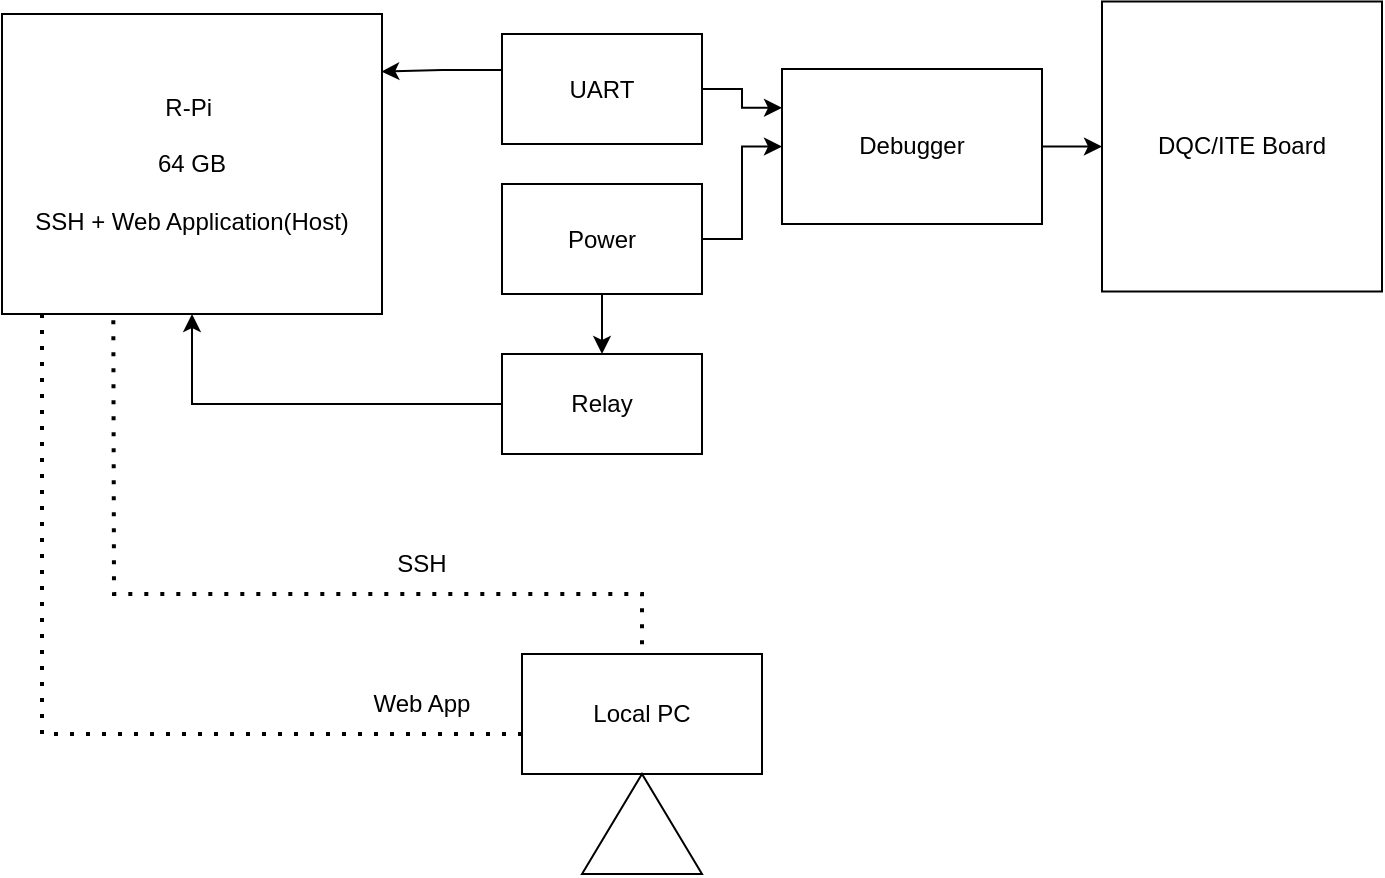 <mxfile version="24.7.7">
  <diagram name="Page-1" id="JxampNL0Ej3k2KaPyQAo">
    <mxGraphModel dx="774" dy="459" grid="1" gridSize="10" guides="1" tooltips="1" connect="1" arrows="1" fold="1" page="1" pageScale="1" pageWidth="827" pageHeight="1169" math="0" shadow="0">
      <root>
        <mxCell id="0" />
        <mxCell id="1" parent="0" />
        <mxCell id="fvj22ZWd0LQlKyJpi2xt-1" value="Local PC" style="rounded=0;whiteSpace=wrap;html=1;" vertex="1" parent="1">
          <mxGeometry x="360" y="440" width="120" height="60" as="geometry" />
        </mxCell>
        <mxCell id="fvj22ZWd0LQlKyJpi2xt-2" value="" style="triangle;whiteSpace=wrap;html=1;direction=north;" vertex="1" parent="1">
          <mxGeometry x="390" y="500" width="60" height="50" as="geometry" />
        </mxCell>
        <mxCell id="fvj22ZWd0LQlKyJpi2xt-3" value="R-Pi&amp;nbsp;&lt;br&gt;&lt;br&gt;64 GB&lt;br&gt;&lt;br&gt;SSH + Web Application(Host)" style="rounded=0;whiteSpace=wrap;html=1;" vertex="1" parent="1">
          <mxGeometry x="100" y="120" width="190" height="150" as="geometry" />
        </mxCell>
        <mxCell id="fvj22ZWd0LQlKyJpi2xt-9" value="" style="edgeStyle=orthogonalEdgeStyle;rounded=0;orthogonalLoop=1;jettySize=auto;html=1;entryX=0.998;entryY=0.192;entryDx=0;entryDy=0;entryPerimeter=0;" edge="1" parent="1" source="fvj22ZWd0LQlKyJpi2xt-4" target="fvj22ZWd0LQlKyJpi2xt-3">
          <mxGeometry relative="1" as="geometry">
            <Array as="points">
              <mxPoint x="320" y="148" />
              <mxPoint x="320" y="149" />
            </Array>
          </mxGeometry>
        </mxCell>
        <mxCell id="fvj22ZWd0LQlKyJpi2xt-11" value="" style="edgeStyle=orthogonalEdgeStyle;rounded=0;orthogonalLoop=1;jettySize=auto;html=1;entryX=0;entryY=0.25;entryDx=0;entryDy=0;" edge="1" parent="1" source="fvj22ZWd0LQlKyJpi2xt-4" target="fvj22ZWd0LQlKyJpi2xt-6">
          <mxGeometry relative="1" as="geometry" />
        </mxCell>
        <mxCell id="fvj22ZWd0LQlKyJpi2xt-4" value="UART" style="rounded=0;whiteSpace=wrap;html=1;" vertex="1" parent="1">
          <mxGeometry x="350" y="130" width="100" height="55" as="geometry" />
        </mxCell>
        <mxCell id="fvj22ZWd0LQlKyJpi2xt-12" value="" style="edgeStyle=orthogonalEdgeStyle;rounded=0;orthogonalLoop=1;jettySize=auto;html=1;" edge="1" parent="1" source="fvj22ZWd0LQlKyJpi2xt-5" target="fvj22ZWd0LQlKyJpi2xt-6">
          <mxGeometry relative="1" as="geometry" />
        </mxCell>
        <mxCell id="fvj22ZWd0LQlKyJpi2xt-15" value="" style="edgeStyle=orthogonalEdgeStyle;rounded=0;orthogonalLoop=1;jettySize=auto;html=1;" edge="1" parent="1" source="fvj22ZWd0LQlKyJpi2xt-5" target="fvj22ZWd0LQlKyJpi2xt-14">
          <mxGeometry relative="1" as="geometry" />
        </mxCell>
        <mxCell id="fvj22ZWd0LQlKyJpi2xt-5" value="Power" style="rounded=0;whiteSpace=wrap;html=1;" vertex="1" parent="1">
          <mxGeometry x="350" y="205" width="100" height="55" as="geometry" />
        </mxCell>
        <mxCell id="fvj22ZWd0LQlKyJpi2xt-13" value="" style="edgeStyle=orthogonalEdgeStyle;rounded=0;orthogonalLoop=1;jettySize=auto;html=1;" edge="1" parent="1" source="fvj22ZWd0LQlKyJpi2xt-6" target="fvj22ZWd0LQlKyJpi2xt-7">
          <mxGeometry relative="1" as="geometry" />
        </mxCell>
        <mxCell id="fvj22ZWd0LQlKyJpi2xt-6" value="Debugger" style="rounded=0;whiteSpace=wrap;html=1;" vertex="1" parent="1">
          <mxGeometry x="490" y="147.5" width="130" height="77.5" as="geometry" />
        </mxCell>
        <mxCell id="fvj22ZWd0LQlKyJpi2xt-7" value="DQC/ITE Board" style="rounded=0;whiteSpace=wrap;html=1;" vertex="1" parent="1">
          <mxGeometry x="650" y="113.75" width="140" height="145" as="geometry" />
        </mxCell>
        <mxCell id="fvj22ZWd0LQlKyJpi2xt-14" value="Relay" style="rounded=0;whiteSpace=wrap;html=1;" vertex="1" parent="1">
          <mxGeometry x="350" y="290" width="100" height="50" as="geometry" />
        </mxCell>
        <mxCell id="fvj22ZWd0LQlKyJpi2xt-16" value="" style="endArrow=classic;html=1;rounded=0;exitX=0;exitY=0.5;exitDx=0;exitDy=0;entryX=0.5;entryY=1;entryDx=0;entryDy=0;" edge="1" parent="1" source="fvj22ZWd0LQlKyJpi2xt-14" target="fvj22ZWd0LQlKyJpi2xt-3">
          <mxGeometry width="50" height="50" relative="1" as="geometry">
            <mxPoint x="430" y="300" as="sourcePoint" />
            <mxPoint x="480" y="250" as="targetPoint" />
            <Array as="points">
              <mxPoint x="195" y="315" />
            </Array>
          </mxGeometry>
        </mxCell>
        <mxCell id="fvj22ZWd0LQlKyJpi2xt-17" value="" style="endArrow=none;dashed=1;html=1;dashPattern=1 3;strokeWidth=2;rounded=0;exitX=0.293;exitY=1.021;exitDx=0;exitDy=0;exitPerimeter=0;entryX=0.5;entryY=0;entryDx=0;entryDy=0;" edge="1" parent="1" source="fvj22ZWd0LQlKyJpi2xt-3" target="fvj22ZWd0LQlKyJpi2xt-1">
          <mxGeometry width="50" height="50" relative="1" as="geometry">
            <mxPoint x="430" y="400" as="sourcePoint" />
            <mxPoint x="480" y="350" as="targetPoint" />
            <Array as="points">
              <mxPoint x="156" y="410" />
              <mxPoint x="420" y="410" />
            </Array>
          </mxGeometry>
        </mxCell>
        <mxCell id="fvj22ZWd0LQlKyJpi2xt-18" value="" style="endArrow=none;dashed=1;html=1;dashPattern=1 3;strokeWidth=2;rounded=0;exitX=0.293;exitY=1.021;exitDx=0;exitDy=0;exitPerimeter=0;" edge="1" parent="1">
          <mxGeometry width="50" height="50" relative="1" as="geometry">
            <mxPoint x="120" y="270" as="sourcePoint" />
            <mxPoint x="360" y="480" as="targetPoint" />
            <Array as="points">
              <mxPoint x="120" y="407" />
              <mxPoint x="120" y="480" />
              <mxPoint x="360" y="480" />
            </Array>
          </mxGeometry>
        </mxCell>
        <mxCell id="fvj22ZWd0LQlKyJpi2xt-19" value="Web App" style="text;html=1;align=center;verticalAlign=middle;whiteSpace=wrap;rounded=0;" vertex="1" parent="1">
          <mxGeometry x="280" y="450" width="60" height="30" as="geometry" />
        </mxCell>
        <mxCell id="fvj22ZWd0LQlKyJpi2xt-20" value="SSH" style="text;html=1;align=center;verticalAlign=middle;whiteSpace=wrap;rounded=0;" vertex="1" parent="1">
          <mxGeometry x="280" y="380" width="60" height="30" as="geometry" />
        </mxCell>
      </root>
    </mxGraphModel>
  </diagram>
</mxfile>
